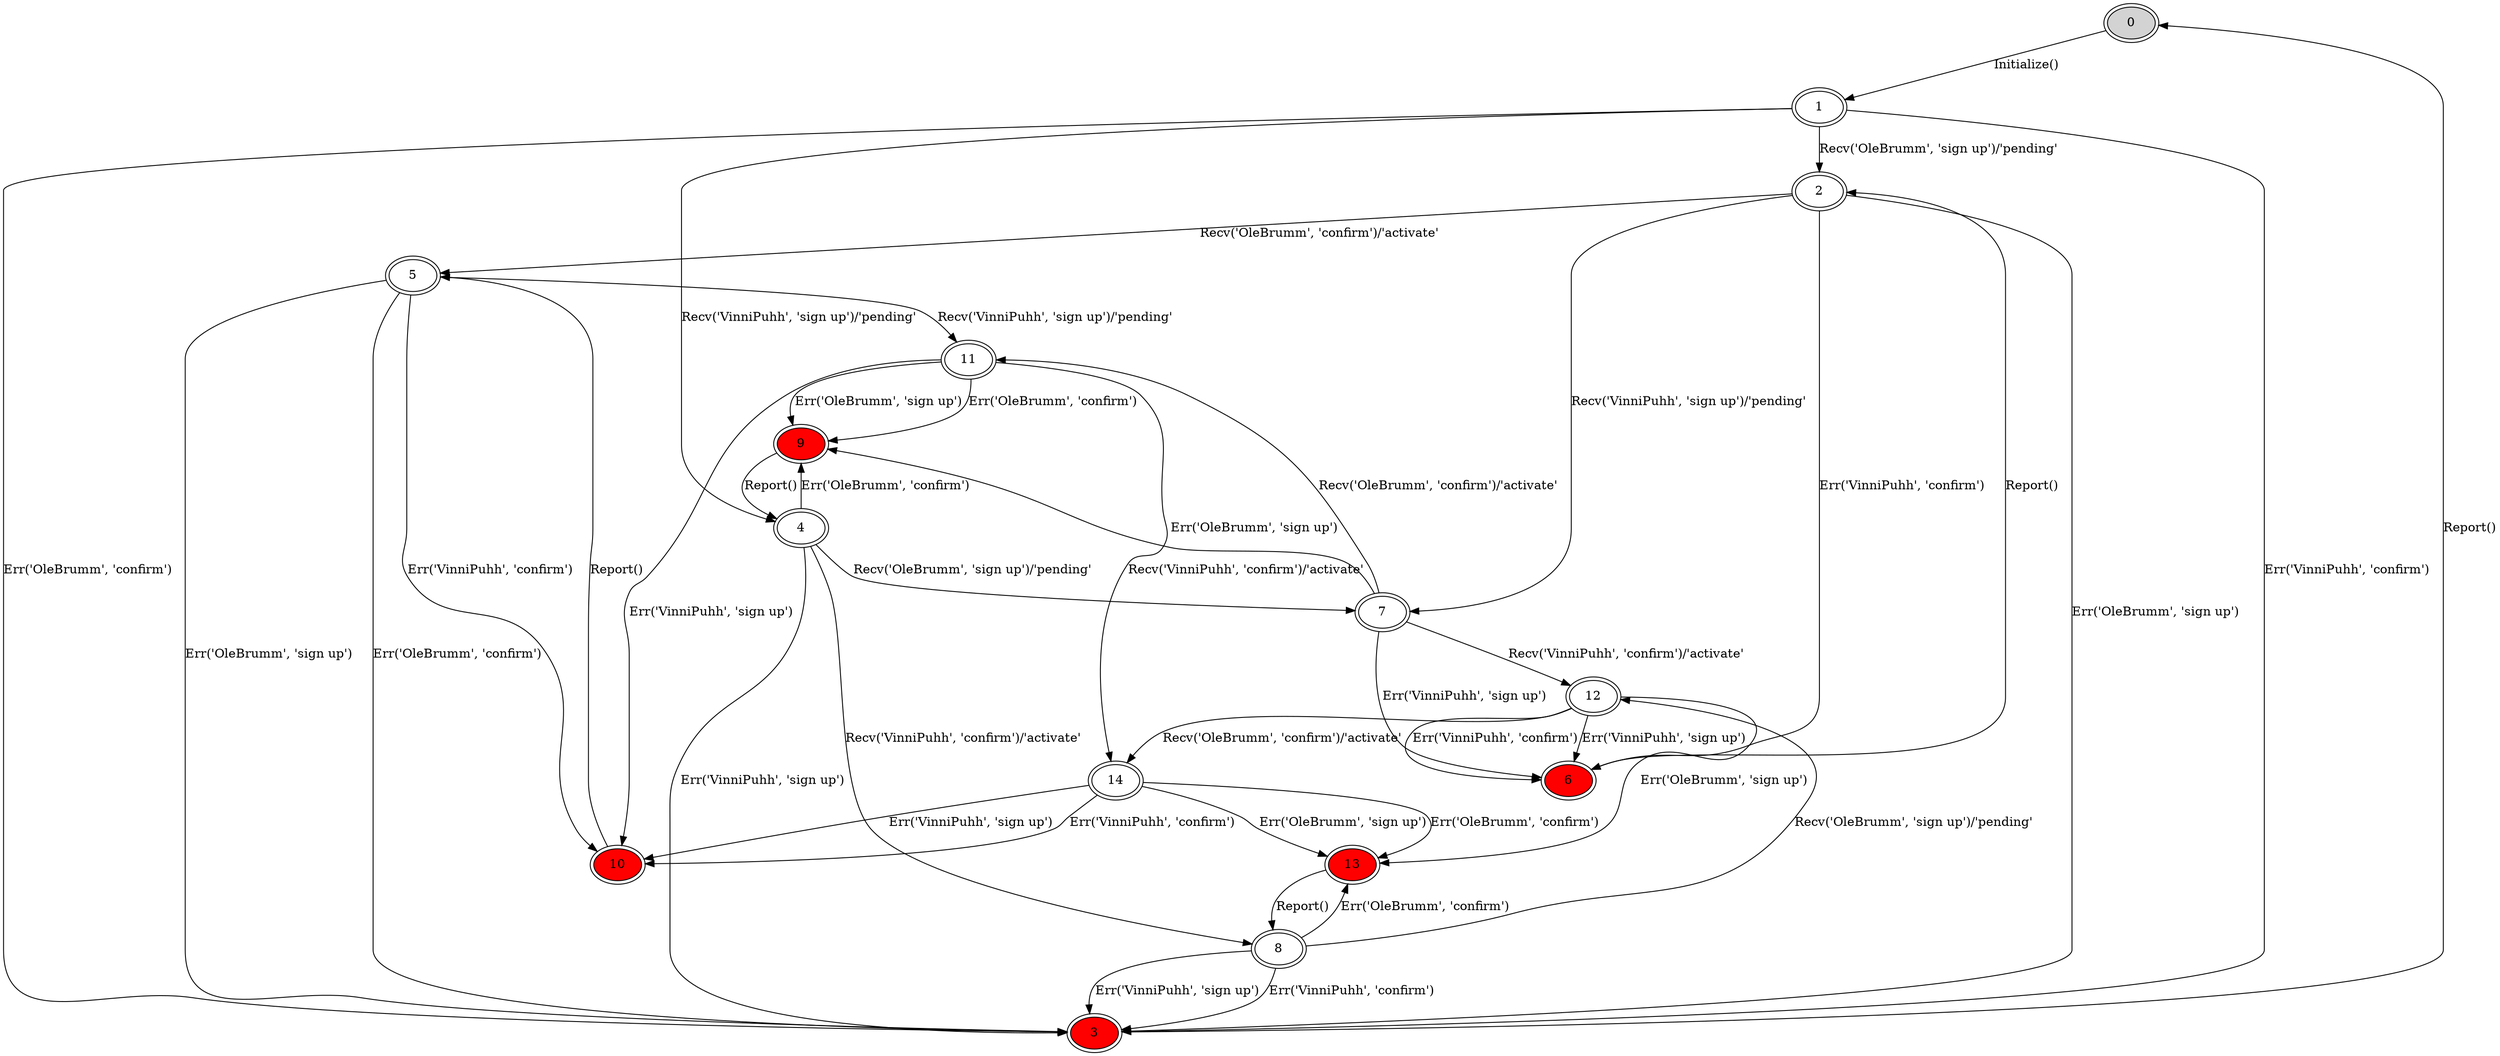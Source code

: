 digraph EmailSignupModelFSM {

  // Nodes
  0 [ style=filled, shape=ellipse, peripheries=2, fillcolor=lightgray,
      tooltip="{'EmailSignupModel': {'activeEmails': set([]), 'mode': 'Inactive', 'pendingEmails': set([])}}" ]
  1 [ style=filled, shape=ellipse, peripheries=2, fillcolor=white,
      tooltip="{'EmailSignupModel': {'activeEmails': set([]), 'mode': 'Running', 'pendingEmails': set([])}}" ]
  2 [ style=filled, shape=ellipse, peripheries=2, fillcolor=white,
      tooltip="{'EmailSignupModel': {'activeEmails': set([]), 'mode': 'Running', 'pendingEmails': set(['OleBrumm'])}}" ]
  3 [ style=filled, shape=ellipse, peripheries=2, fillcolor=red,
      tooltip="{'EmailSignupModel': {'activeEmails': set([]), 'mode': 'Error', 'pendingEmails': set([])}}" ]
  4 [ style=filled, shape=ellipse, peripheries=2, fillcolor=white,
      tooltip="{'EmailSignupModel': {'activeEmails': set([]), 'mode': 'Running', 'pendingEmails': set(['VinniPuhh'])}}" ]
  5 [ style=filled, shape=ellipse, peripheries=2, fillcolor=white,
      tooltip="{'EmailSignupModel': {'activeEmails': set(['OleBrumm']), 'mode': 'Running', 'pendingEmails': set([])}}" ]
  6 [ style=filled, shape=ellipse, peripheries=2, fillcolor=red,
      tooltip="{'EmailSignupModel': {'activeEmails': set([]), 'mode': 'Error', 'pendingEmails': set(['OleBrumm'])}}" ]
  7 [ style=filled, shape=ellipse, peripheries=2, fillcolor=white,
      tooltip="{'EmailSignupModel': {'activeEmails': set([]), 'mode': 'Running', 'pendingEmails': set(['OleBrumm', 'VinniPuhh'])}}" ]
  8 [ style=filled, shape=ellipse, peripheries=2, fillcolor=white,
      tooltip="{'EmailSignupModel': {'activeEmails': set(['VinniPuhh']), 'mode': 'Running', 'pendingEmails': set([])}}" ]
  9 [ style=filled, shape=ellipse, peripheries=2, fillcolor=red,
      tooltip="{'EmailSignupModel': {'activeEmails': set([]), 'mode': 'Error', 'pendingEmails': set(['VinniPuhh'])}}" ]
  10 [ style=filled, shape=ellipse, peripheries=2, fillcolor=red,
      tooltip="{'EmailSignupModel': {'activeEmails': set(['OleBrumm']), 'mode': 'Error', 'pendingEmails': set([])}}" ]
  11 [ style=filled, shape=ellipse, peripheries=2, fillcolor=white,
      tooltip="{'EmailSignupModel': {'activeEmails': set(['OleBrumm']), 'mode': 'Running', 'pendingEmails': set(['VinniPuhh'])}}" ]
  12 [ style=filled, shape=ellipse, peripheries=2, fillcolor=white,
      tooltip="{'EmailSignupModel': {'activeEmails': set(['VinniPuhh']), 'mode': 'Running', 'pendingEmails': set(['OleBrumm'])}}" ]
  13 [ style=filled, shape=ellipse, peripheries=2, fillcolor=red,
      tooltip="{'EmailSignupModel': {'activeEmails': set(['VinniPuhh']), 'mode': 'Error', 'pendingEmails': set([])}}" ]
  14 [ style=filled, shape=ellipse, peripheries=2, fillcolor=white,
      tooltip="{'EmailSignupModel': {'activeEmails': set(['OleBrumm', 'VinniPuhh']), 'mode': 'Running', 'pendingEmails': set([])}}" ]

  // Transitions
  0 -> 1 [ label="Initialize()", tooltip="Initialize()" ]
  1 -> 2 [ label="Recv('OleBrumm', 'sign up')/'pending'", tooltip="Recv('OleBrumm', 'sign up')/'pending'" ]
  1 -> 3 [ label="Err('VinniPuhh', 'confirm')", tooltip="Err('VinniPuhh', 'confirm')" ]
  1 -> 4 [ label="Recv('VinniPuhh', 'sign up')/'pending'", tooltip="Recv('VinniPuhh', 'sign up')/'pending'" ]
  1 -> 3 [ label="Err('OleBrumm', 'confirm')", tooltip="Err('OleBrumm', 'confirm')" ]
  2 -> 3 [ label="Err('OleBrumm', 'sign up')", tooltip="Err('OleBrumm', 'sign up')" ]
  2 -> 5 [ label="Recv('OleBrumm', 'confirm')/'activate'", tooltip="Recv('OleBrumm', 'confirm')/'activate'" ]
  2 -> 6 [ label="Err('VinniPuhh', 'confirm')", tooltip="Err('VinniPuhh', 'confirm')" ]
  2 -> 7 [ label="Recv('VinniPuhh', 'sign up')/'pending'", tooltip="Recv('VinniPuhh', 'sign up')/'pending'" ]
  3 -> 0 [ label="Report()", tooltip="Report()" ]
  4 -> 7 [ label="Recv('OleBrumm', 'sign up')/'pending'", tooltip="Recv('OleBrumm', 'sign up')/'pending'" ]
  4 -> 3 [ label="Err('VinniPuhh', 'sign up')", tooltip="Err('VinniPuhh', 'sign up')" ]
  4 -> 8 [ label="Recv('VinniPuhh', 'confirm')/'activate'", tooltip="Recv('VinniPuhh', 'confirm')/'activate'" ]
  4 -> 9 [ label="Err('OleBrumm', 'confirm')", tooltip="Err('OleBrumm', 'confirm')" ]
  5 -> 3 [ label="Err('OleBrumm', 'sign up')", tooltip="Err('OleBrumm', 'sign up')" ]
  5 -> 10 [ label="Err('VinniPuhh', 'confirm')", tooltip="Err('VinniPuhh', 'confirm')" ]
  5 -> 11 [ label="Recv('VinniPuhh', 'sign up')/'pending'", tooltip="Recv('VinniPuhh', 'sign up')/'pending'" ]
  5 -> 3 [ label="Err('OleBrumm', 'confirm')", tooltip="Err('OleBrumm', 'confirm')" ]
  6 -> 2 [ label="Report()", tooltip="Report()" ]
  7 -> 9 [ label="Err('OleBrumm', 'sign up')", tooltip="Err('OleBrumm', 'sign up')" ]
  7 -> 11 [ label="Recv('OleBrumm', 'confirm')/'activate'", tooltip="Recv('OleBrumm', 'confirm')/'activate'" ]
  7 -> 12 [ label="Recv('VinniPuhh', 'confirm')/'activate'", tooltip="Recv('VinniPuhh', 'confirm')/'activate'" ]
  7 -> 6 [ label="Err('VinniPuhh', 'sign up')", tooltip="Err('VinniPuhh', 'sign up')" ]
  8 -> 12 [ label="Recv('OleBrumm', 'sign up')/'pending'", tooltip="Recv('OleBrumm', 'sign up')/'pending'" ]
  8 -> 3 [ label="Err('VinniPuhh', 'sign up')", tooltip="Err('VinniPuhh', 'sign up')" ]
  8 -> 3 [ label="Err('VinniPuhh', 'confirm')", tooltip="Err('VinniPuhh', 'confirm')" ]
  8 -> 13 [ label="Err('OleBrumm', 'confirm')", tooltip="Err('OleBrumm', 'confirm')" ]
  9 -> 4 [ label="Report()", tooltip="Report()" ]
  10 -> 5 [ label="Report()", tooltip="Report()" ]
  11 -> 9 [ label="Err('OleBrumm', 'sign up')", tooltip="Err('OleBrumm', 'sign up')" ]
  11 -> 10 [ label="Err('VinniPuhh', 'sign up')", tooltip="Err('VinniPuhh', 'sign up')" ]
  11 -> 14 [ label="Recv('VinniPuhh', 'confirm')/'activate'", tooltip="Recv('VinniPuhh', 'confirm')/'activate'" ]
  11 -> 9 [ label="Err('OleBrumm', 'confirm')", tooltip="Err('OleBrumm', 'confirm')" ]
  12 -> 13 [ label="Err('OleBrumm', 'sign up')", tooltip="Err('OleBrumm', 'sign up')" ]
  12 -> 14 [ label="Recv('OleBrumm', 'confirm')/'activate'", tooltip="Recv('OleBrumm', 'confirm')/'activate'" ]
  12 -> 6 [ label="Err('VinniPuhh', 'confirm')", tooltip="Err('VinniPuhh', 'confirm')" ]
  12 -> 6 [ label="Err('VinniPuhh', 'sign up')", tooltip="Err('VinniPuhh', 'sign up')" ]
  13 -> 8 [ label="Report()", tooltip="Report()" ]
  14 -> 13 [ label="Err('OleBrumm', 'sign up')", tooltip="Err('OleBrumm', 'sign up')" ]
  14 -> 10 [ label="Err('VinniPuhh', 'sign up')", tooltip="Err('VinniPuhh', 'sign up')" ]
  14 -> 10 [ label="Err('VinniPuhh', 'confirm')", tooltip="Err('VinniPuhh', 'confirm')" ]
  14 -> 13 [ label="Err('OleBrumm', 'confirm')", tooltip="Err('OleBrumm', 'confirm')" ]
}
